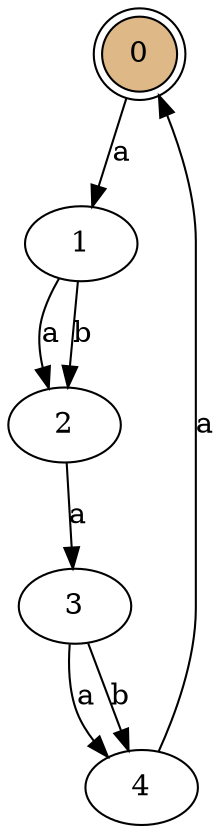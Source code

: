 digraph my_graph {
bgcolor=white;
0 [color=black, fillcolor=burlywood, shape=doublecircle, style=filled];
0 -> 1  [label=a];
1 -> 2  [label=a];
1 -> 2  [label=b];
2 -> 3  [label=a];
3 -> 4  [label=a];
3 -> 4  [label=b];
4 -> 0  [label=a];
}

